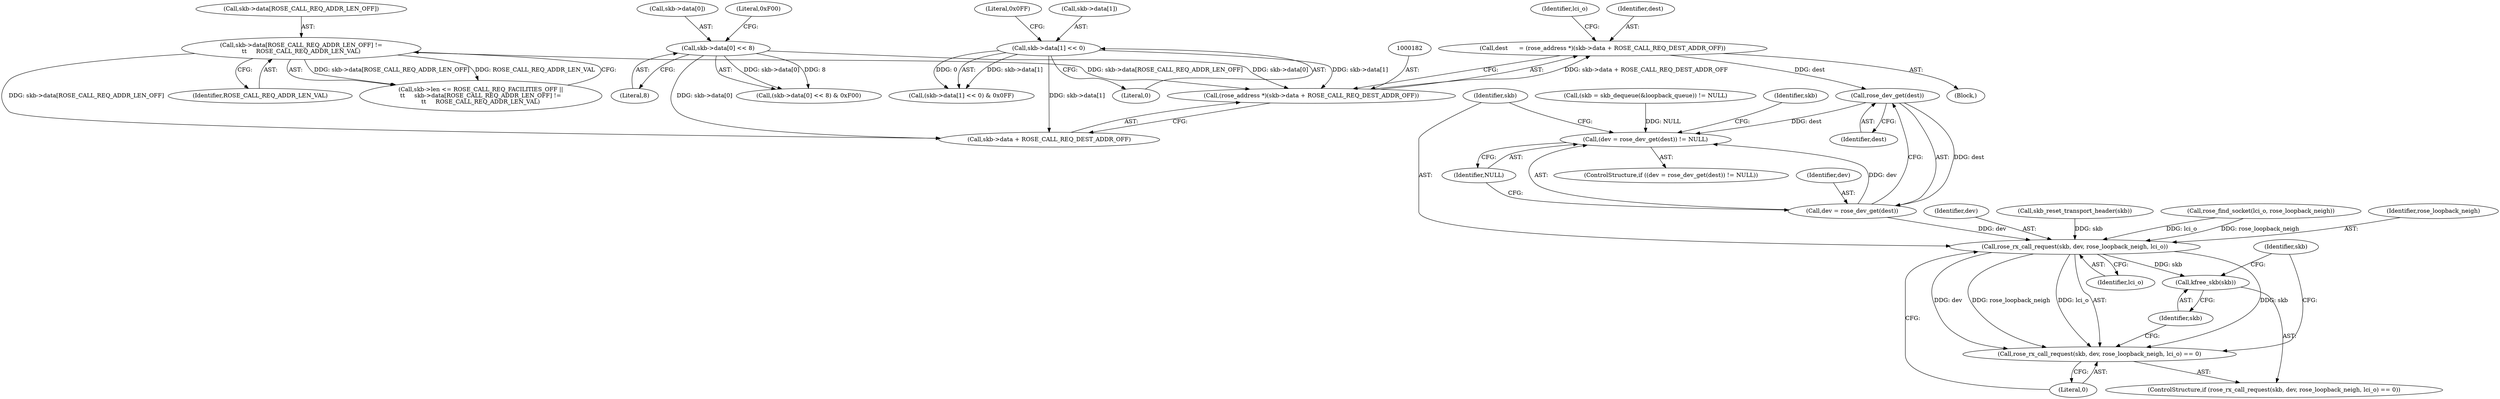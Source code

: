 digraph "0_linux_e0bccd315db0c2f919e7fcf9cb60db21d9986f52_0@integer" {
"1000179" [label="(Call,dest      = (rose_address *)(skb->data + ROSE_CALL_REQ_DEST_ADDR_OFF))"];
"1000181" [label="(Call,(rose_address *)(skb->data + ROSE_CALL_REQ_DEST_ADDR_OFF))"];
"1000168" [label="(Call,skb->data[ROSE_CALL_REQ_ADDR_LEN_OFF] !=\n\t\t     ROSE_CALL_REQ_ADDR_LEN_VAL)"];
"1000133" [label="(Call,skb->data[0] << 8)"];
"1000142" [label="(Call,skb->data[1] << 0)"];
"1000223" [label="(Call,rose_dev_get(dest))"];
"1000220" [label="(Call,(dev = rose_dev_get(dest)) != NULL)"];
"1000221" [label="(Call,dev = rose_dev_get(dest))"];
"1000229" [label="(Call,rose_rx_call_request(skb, dev, rose_loopback_neigh, lci_o))"];
"1000228" [label="(Call,rose_rx_call_request(skb, dev, rose_loopback_neigh, lci_o) == 0)"];
"1000235" [label="(Call,kfree_skb(skb))"];
"1000236" [label="(Identifier,skb)"];
"1000143" [label="(Call,skb->data[1])"];
"1000180" [label="(Identifier,dest)"];
"1000141" [label="(Call,(skb->data[1] << 0) & 0x0FF)"];
"1000142" [label="(Call,skb->data[1] << 0)"];
"1000162" [label="(Call,skb->len <= ROSE_CALL_REQ_FACILITIES_OFF ||\n\t\t     skb->data[ROSE_CALL_REQ_ADDR_LEN_OFF] !=\n\t\t     ROSE_CALL_REQ_ADDR_LEN_VAL)"];
"1000230" [label="(Identifier,skb)"];
"1000222" [label="(Identifier,dev)"];
"1000118" [label="(Block,)"];
"1000181" [label="(Call,(rose_address *)(skb->data + ROSE_CALL_REQ_DEST_ADDR_OFF))"];
"1000169" [label="(Call,skb->data[ROSE_CALL_REQ_ADDR_LEN_OFF])"];
"1000231" [label="(Identifier,dev)"];
"1000133" [label="(Call,skb->data[0] << 8)"];
"1000139" [label="(Literal,8)"];
"1000233" [label="(Identifier,lci_o)"];
"1000183" [label="(Call,skb->data + ROSE_CALL_REQ_DEST_ADDR_OFF)"];
"1000140" [label="(Literal,0xF00)"];
"1000235" [label="(Call,kfree_skb(skb))"];
"1000134" [label="(Call,skb->data[0])"];
"1000228" [label="(Call,rose_rx_call_request(skb, dev, rose_loopback_neigh, lci_o) == 0)"];
"1000221" [label="(Call,dev = rose_dev_get(dest))"];
"1000111" [label="(Call,(skb = skb_dequeue(&loopback_queue)) != NULL)"];
"1000174" [label="(Identifier,ROSE_CALL_REQ_ADDR_LEN_VAL)"];
"1000229" [label="(Call,rose_rx_call_request(skb, dev, rose_loopback_neigh, lci_o))"];
"1000225" [label="(Identifier,NULL)"];
"1000223" [label="(Call,rose_dev_get(dest))"];
"1000189" [label="(Identifier,lci_o)"];
"1000220" [label="(Call,(dev = rose_dev_get(dest)) != NULL)"];
"1000179" [label="(Call,dest      = (rose_address *)(skb->data + ROSE_CALL_REQ_DEST_ADDR_OFF))"];
"1000195" [label="(Call,skb_reset_transport_header(skb))"];
"1000113" [label="(Identifier,skb)"];
"1000199" [label="(Call,rose_find_socket(lci_o, rose_loopback_neigh))"];
"1000149" [label="(Literal,0x0FF)"];
"1000234" [label="(Literal,0)"];
"1000232" [label="(Identifier,rose_loopback_neigh)"];
"1000240" [label="(Identifier,skb)"];
"1000168" [label="(Call,skb->data[ROSE_CALL_REQ_ADDR_LEN_OFF] !=\n\t\t     ROSE_CALL_REQ_ADDR_LEN_VAL)"];
"1000224" [label="(Identifier,dest)"];
"1000219" [label="(ControlStructure,if ((dev = rose_dev_get(dest)) != NULL))"];
"1000148" [label="(Literal,0)"];
"1000132" [label="(Call,(skb->data[0] << 8) & 0xF00)"];
"1000227" [label="(ControlStructure,if (rose_rx_call_request(skb, dev, rose_loopback_neigh, lci_o) == 0))"];
"1000179" -> "1000118"  [label="AST: "];
"1000179" -> "1000181"  [label="CFG: "];
"1000180" -> "1000179"  [label="AST: "];
"1000181" -> "1000179"  [label="AST: "];
"1000189" -> "1000179"  [label="CFG: "];
"1000181" -> "1000179"  [label="DDG: skb->data + ROSE_CALL_REQ_DEST_ADDR_OFF"];
"1000179" -> "1000223"  [label="DDG: dest"];
"1000181" -> "1000183"  [label="CFG: "];
"1000182" -> "1000181"  [label="AST: "];
"1000183" -> "1000181"  [label="AST: "];
"1000168" -> "1000181"  [label="DDG: skb->data[ROSE_CALL_REQ_ADDR_LEN_OFF]"];
"1000133" -> "1000181"  [label="DDG: skb->data[0]"];
"1000142" -> "1000181"  [label="DDG: skb->data[1]"];
"1000168" -> "1000162"  [label="AST: "];
"1000168" -> "1000174"  [label="CFG: "];
"1000169" -> "1000168"  [label="AST: "];
"1000174" -> "1000168"  [label="AST: "];
"1000162" -> "1000168"  [label="CFG: "];
"1000168" -> "1000162"  [label="DDG: skb->data[ROSE_CALL_REQ_ADDR_LEN_OFF]"];
"1000168" -> "1000162"  [label="DDG: ROSE_CALL_REQ_ADDR_LEN_VAL"];
"1000168" -> "1000183"  [label="DDG: skb->data[ROSE_CALL_REQ_ADDR_LEN_OFF]"];
"1000133" -> "1000132"  [label="AST: "];
"1000133" -> "1000139"  [label="CFG: "];
"1000134" -> "1000133"  [label="AST: "];
"1000139" -> "1000133"  [label="AST: "];
"1000140" -> "1000133"  [label="CFG: "];
"1000133" -> "1000132"  [label="DDG: skb->data[0]"];
"1000133" -> "1000132"  [label="DDG: 8"];
"1000133" -> "1000183"  [label="DDG: skb->data[0]"];
"1000142" -> "1000141"  [label="AST: "];
"1000142" -> "1000148"  [label="CFG: "];
"1000143" -> "1000142"  [label="AST: "];
"1000148" -> "1000142"  [label="AST: "];
"1000149" -> "1000142"  [label="CFG: "];
"1000142" -> "1000141"  [label="DDG: skb->data[1]"];
"1000142" -> "1000141"  [label="DDG: 0"];
"1000142" -> "1000183"  [label="DDG: skb->data[1]"];
"1000223" -> "1000221"  [label="AST: "];
"1000223" -> "1000224"  [label="CFG: "];
"1000224" -> "1000223"  [label="AST: "];
"1000221" -> "1000223"  [label="CFG: "];
"1000223" -> "1000220"  [label="DDG: dest"];
"1000223" -> "1000221"  [label="DDG: dest"];
"1000220" -> "1000219"  [label="AST: "];
"1000220" -> "1000225"  [label="CFG: "];
"1000221" -> "1000220"  [label="AST: "];
"1000225" -> "1000220"  [label="AST: "];
"1000230" -> "1000220"  [label="CFG: "];
"1000240" -> "1000220"  [label="CFG: "];
"1000221" -> "1000220"  [label="DDG: dev"];
"1000111" -> "1000220"  [label="DDG: NULL"];
"1000222" -> "1000221"  [label="AST: "];
"1000225" -> "1000221"  [label="CFG: "];
"1000221" -> "1000229"  [label="DDG: dev"];
"1000229" -> "1000228"  [label="AST: "];
"1000229" -> "1000233"  [label="CFG: "];
"1000230" -> "1000229"  [label="AST: "];
"1000231" -> "1000229"  [label="AST: "];
"1000232" -> "1000229"  [label="AST: "];
"1000233" -> "1000229"  [label="AST: "];
"1000234" -> "1000229"  [label="CFG: "];
"1000229" -> "1000228"  [label="DDG: skb"];
"1000229" -> "1000228"  [label="DDG: dev"];
"1000229" -> "1000228"  [label="DDG: rose_loopback_neigh"];
"1000229" -> "1000228"  [label="DDG: lci_o"];
"1000195" -> "1000229"  [label="DDG: skb"];
"1000199" -> "1000229"  [label="DDG: rose_loopback_neigh"];
"1000199" -> "1000229"  [label="DDG: lci_o"];
"1000229" -> "1000235"  [label="DDG: skb"];
"1000228" -> "1000227"  [label="AST: "];
"1000228" -> "1000234"  [label="CFG: "];
"1000234" -> "1000228"  [label="AST: "];
"1000113" -> "1000228"  [label="CFG: "];
"1000236" -> "1000228"  [label="CFG: "];
"1000235" -> "1000227"  [label="AST: "];
"1000235" -> "1000236"  [label="CFG: "];
"1000236" -> "1000235"  [label="AST: "];
"1000113" -> "1000235"  [label="CFG: "];
}
